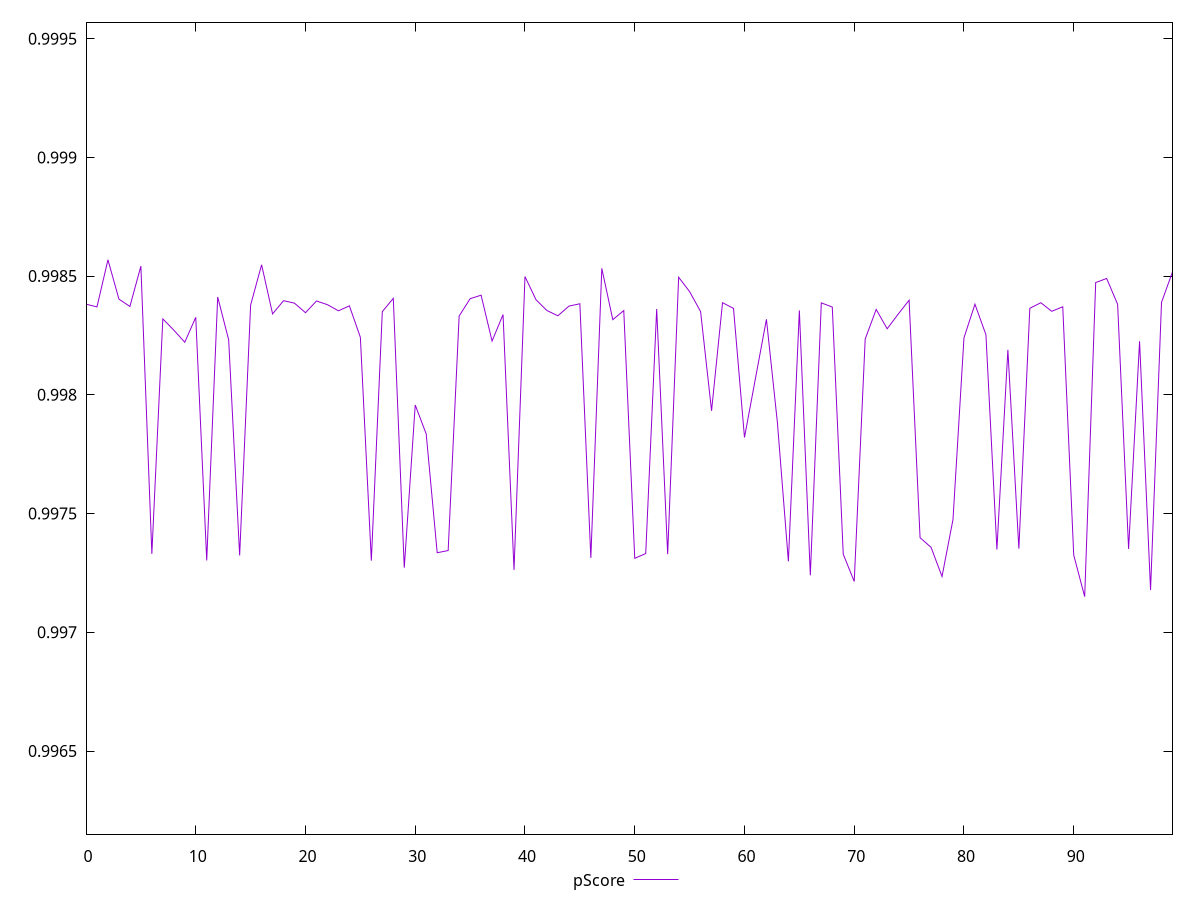 reset

$pScore <<EOF
0 0.9983819974131483
1 0.9983703095160772
2 0.998568812052014
3 0.9984030447337882
4 0.9983722111087059
5 0.9985419989403603
6 0.9973304376589959
7 0.9983198635678423
8 0.9982725010962701
9 0.9982216594316417
10 0.9983264541220003
11 0.99730279237891
12 0.9984120443583662
13 0.9982315086054647
14 0.99732366966927
15 0.9983782762510861
16 0.9985477726798481
17 0.9983408505380738
18 0.9983965090243554
19 0.9983860471216206
20 0.9983459087615804
21 0.9983952733325216
22 0.9983797590349823
23 0.9983538825255907
24 0.9983747369927489
25 0.9982424448885863
26 0.9973018620114225
27 0.9983505052954811
28 0.9984063725363348
29 0.9972721442908601
30 0.9979571880860103
31 0.9978351778977603
32 0.9973351369463437
33 0.9973445464791522
34 0.9983317936544495
35 0.9984048424713907
36 0.9984196892932289
37 0.9982265434440567
38 0.9983379640285854
39 0.9972627521924744
40 0.9984980938545351
41 0.998400741855185
42 0.9983549962342304
43 0.9983329883864607
44 0.9983735819621495
45 0.9983835685762878
46 0.9973133409347592
47 0.9985325301068371
48 0.9983165512195045
49 0.998354882969078
50 0.9973117454642698
51 0.997331546081317
52 0.9983615383584523
53 0.9973291563112806
54 0.9984951466230456
55 0.998434662959226
56 0.9983506514871529
57 0.9979328704242908
58 0.9983881693114538
59 0.9983640097829525
60 0.9978206152310689
62 0.9983179610794405
63 0.9978829241398808
64 0.9972989380472357
65 0.9983555567144065
66 0.997239991795132
67 0.9983873373306295
68 0.9983697680761499
69 0.9973288074418905
70 0.9972141844829188
71 0.9982352453608592
72 0.9983598112882004
73 0.9982781959666933
74 0.998339652311602
75 0.9983984985633167
76 0.9973984738596784
77 0.9973578863057233
78 0.9972352430092235
79 0.9974753261400897
80 0.9982403517658711
81 0.998381646634898
82 0.9982533805639122
83 0.9973488951168208
84 0.9981895619206096
85 0.9973523447051066
86 0.9983645545723868
87 0.9983879386582395
88 0.9983518648864903
89 0.9983709289556126
90 0.9973250411886154
91 0.9971502316350968
92 0.9984728731081177
93 0.9984901336942993
94 0.9983811933825972
95 0.9973513083514524
96 0.9982258080300422
97 0.9971780132439092
98 0.9983893977828273
99 0.9985176693343192
EOF

set key outside below
set xrange [0:99]
set yrange [0.9961502316350968:0.999568812052014]
set trange [0.9961502316350968:0.999568812052014]
set terminal svg size 640, 500 enhanced background rgb 'white'
set output "reports/report_00030_2021-02-24T20-42-31.540Z/interactive/samples/card/pScore/values.svg"

plot $pScore title "pScore" with line

reset
